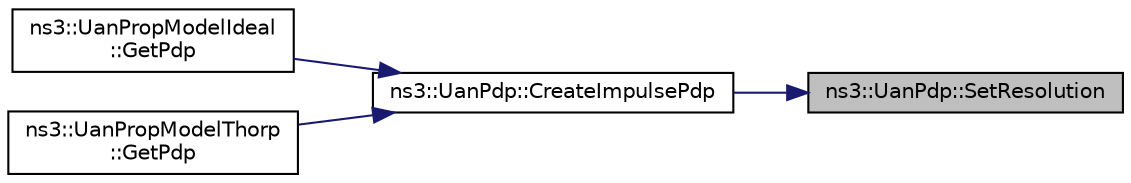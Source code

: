 digraph "ns3::UanPdp::SetResolution"
{
 // LATEX_PDF_SIZE
  edge [fontname="Helvetica",fontsize="10",labelfontname="Helvetica",labelfontsize="10"];
  node [fontname="Helvetica",fontsize="10",shape=record];
  rankdir="RL";
  Node1 [label="ns3::UanPdp::SetResolution",height=0.2,width=0.4,color="black", fillcolor="grey75", style="filled", fontcolor="black",tooltip="Set the time duration (resolution) between arrivals."];
  Node1 -> Node2 [dir="back",color="midnightblue",fontsize="10",style="solid",fontname="Helvetica"];
  Node2 [label="ns3::UanPdp::CreateImpulsePdp",height=0.2,width=0.4,color="black", fillcolor="white", style="filled",URL="$classns3_1_1_uan_pdp.html#a9bca35a5402288c06e2ba0197b25b053",tooltip="Get a unit impulse PDP at time 0."];
  Node2 -> Node3 [dir="back",color="midnightblue",fontsize="10",style="solid",fontname="Helvetica"];
  Node3 [label="ns3::UanPropModelIdeal\l::GetPdp",height=0.2,width=0.4,color="black", fillcolor="white", style="filled",URL="$classns3_1_1_uan_prop_model_ideal.html#af6aca3148a73f5b0f37139649cab200f",tooltip="Get the PDP for the path between two nodes."];
  Node2 -> Node4 [dir="back",color="midnightblue",fontsize="10",style="solid",fontname="Helvetica"];
  Node4 [label="ns3::UanPropModelThorp\l::GetPdp",height=0.2,width=0.4,color="black", fillcolor="white", style="filled",URL="$classns3_1_1_uan_prop_model_thorp.html#a29c43fca215d7825e6805838e8008a04",tooltip="Get the PDP for the path between two nodes."];
}
